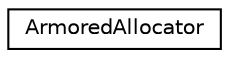digraph "Graphical Class Hierarchy"
{
 // LATEX_PDF_SIZE
  edge [fontname="Helvetica",fontsize="10",labelfontname="Helvetica",labelfontsize="10"];
  node [fontname="Helvetica",fontsize="10",shape=record];
  rankdir="LR";
  Node0 [label="ArmoredAllocator",height=0.2,width=0.4,color="black", fillcolor="white", style="filled",URL="$classArmoredAllocator.html",tooltip=" "];
}
